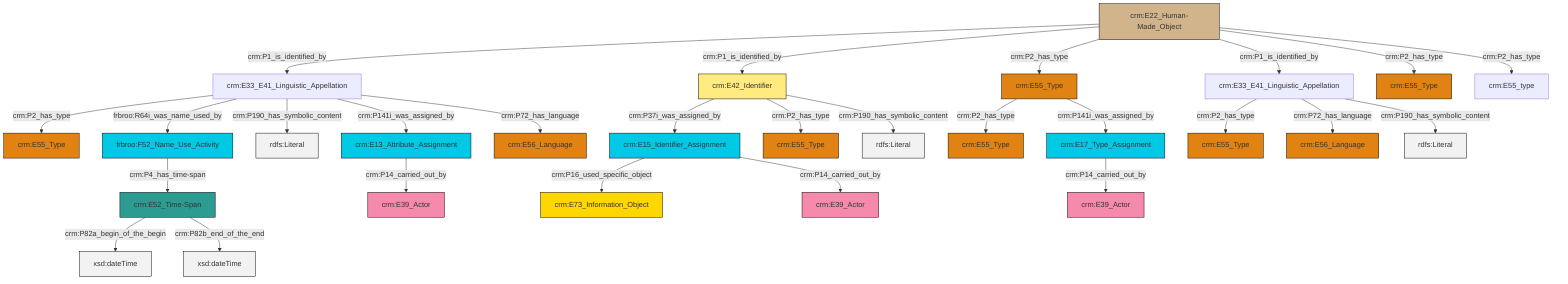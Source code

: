 graph TD
classDef Literal fill:#f2f2f2,stroke:#000000;
classDef CRM_Entity fill:#FFFFFF,stroke:#000000;
classDef Temporal_Entity fill:#00C9E6, stroke:#000000;
classDef Type fill:#E18312, stroke:#000000;
classDef Time-Span fill:#2C9C91, stroke:#000000;
classDef Appellation fill:#FFEB7F, stroke:#000000;
classDef Place fill:#008836, stroke:#000000;
classDef Persistent_Item fill:#B266B2, stroke:#000000;
classDef Conceptual_Object fill:#FFD700, stroke:#000000;
classDef Physical_Thing fill:#D2B48C, stroke:#000000;
classDef Actor fill:#f58aad, stroke:#000000;
classDef PC_Classes fill:#4ce600, stroke:#000000;
classDef Multi fill:#cccccc,stroke:#000000;

0["crm:E33_E41_Linguistic_Appellation"]:::Default -->|crm:P2_has_type| 1["crm:E55_Type"]:::Type
0["crm:E33_E41_Linguistic_Appellation"]:::Default -->|frbroo:R64i_was_name_used_by| 2["frbroo:F52_Name_Use_Activity"]:::Temporal_Entity
3["crm:E42_Identifier"]:::Appellation -->|crm:P37i_was_assigned_by| 4["crm:E15_Identifier_Assignment"]:::Temporal_Entity
3["crm:E42_Identifier"]:::Appellation -->|crm:P2_has_type| 9["crm:E55_Type"]:::Type
10["crm:E13_Attribute_Assignment"]:::Temporal_Entity -->|crm:P14_carried_out_by| 11["crm:E39_Actor"]:::Actor
14["crm:E22_Human-Made_Object"]:::Physical_Thing -->|crm:P1_is_identified_by| 0["crm:E33_E41_Linguistic_Appellation"]:::Default
14["crm:E22_Human-Made_Object"]:::Physical_Thing -->|crm:P1_is_identified_by| 3["crm:E42_Identifier"]:::Appellation
17["crm:E55_Type"]:::Type -->|crm:P2_has_type| 18["crm:E55_Type"]:::Type
0["crm:E33_E41_Linguistic_Appellation"]:::Default -->|crm:P190_has_symbolic_content| 24[rdfs:Literal]:::Literal
4["crm:E15_Identifier_Assignment"]:::Temporal_Entity -->|crm:P16_used_specific_object| 26["crm:E73_Information_Object"]:::Conceptual_Object
4["crm:E15_Identifier_Assignment"]:::Temporal_Entity -->|crm:P14_carried_out_by| 7["crm:E39_Actor"]:::Actor
14["crm:E22_Human-Made_Object"]:::Physical_Thing -->|crm:P2_has_type| 17["crm:E55_Type"]:::Type
0["crm:E33_E41_Linguistic_Appellation"]:::Default -->|crm:P141i_was_assigned_by| 10["crm:E13_Attribute_Assignment"]:::Temporal_Entity
14["crm:E22_Human-Made_Object"]:::Physical_Thing -->|crm:P1_is_identified_by| 5["crm:E33_E41_Linguistic_Appellation"]:::Default
5["crm:E33_E41_Linguistic_Appellation"]:::Default -->|crm:P2_has_type| 21["crm:E55_Type"]:::Type
31["crm:E17_Type_Assignment"]:::Temporal_Entity -->|crm:P14_carried_out_by| 35["crm:E39_Actor"]:::Actor
14["crm:E22_Human-Made_Object"]:::Physical_Thing -->|crm:P2_has_type| 38["crm:E55_Type"]:::Type
2["frbroo:F52_Name_Use_Activity"]:::Temporal_Entity -->|crm:P4_has_time-span| 39["crm:E52_Time-Span"]:::Time-Span
17["crm:E55_Type"]:::Type -->|crm:P141i_was_assigned_by| 31["crm:E17_Type_Assignment"]:::Temporal_Entity
3["crm:E42_Identifier"]:::Appellation -->|crm:P190_has_symbolic_content| 40[rdfs:Literal]:::Literal
39["crm:E52_Time-Span"]:::Time-Span -->|crm:P82a_begin_of_the_begin| 41[xsd:dateTime]:::Literal
39["crm:E52_Time-Span"]:::Time-Span -->|crm:P82b_end_of_the_end| 46[xsd:dateTime]:::Literal
14["crm:E22_Human-Made_Object"]:::Physical_Thing -->|crm:P2_has_type| 48["crm:E55_type"]:::Default
0["crm:E33_E41_Linguistic_Appellation"]:::Default -->|crm:P72_has_language| 15["crm:E56_Language"]:::Type
5["crm:E33_E41_Linguistic_Appellation"]:::Default -->|crm:P72_has_language| 43["crm:E56_Language"]:::Type
5["crm:E33_E41_Linguistic_Appellation"]:::Default -->|crm:P190_has_symbolic_content| 50[rdfs:Literal]:::Literal